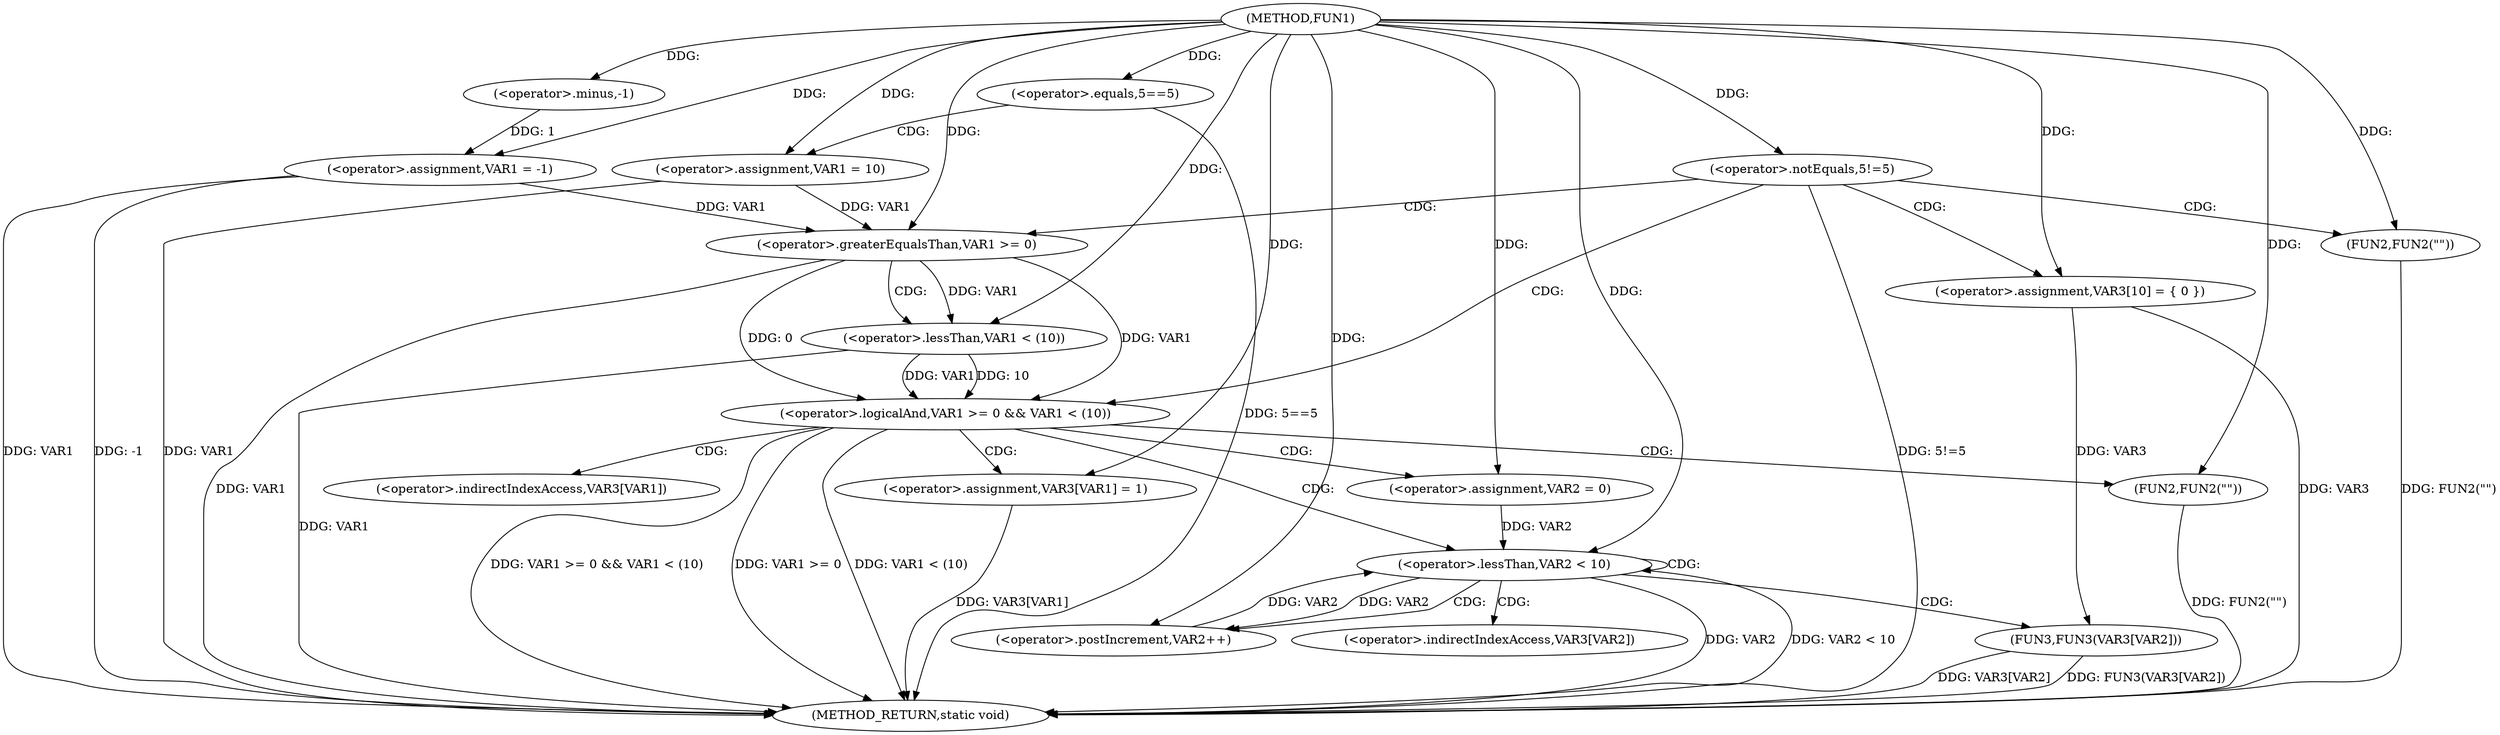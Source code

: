 digraph FUN1 {  
"1000100" [label = "(METHOD,FUN1)" ]
"1000161" [label = "(METHOD_RETURN,static void)" ]
"1000103" [label = "(<operator>.assignment,VAR1 = -1)" ]
"1000105" [label = "(<operator>.minus,-1)" ]
"1000108" [label = "(<operator>.equals,5==5)" ]
"1000112" [label = "(<operator>.assignment,VAR1 = 10)" ]
"1000116" [label = "(<operator>.notEquals,5!=5)" ]
"1000120" [label = "(FUN2,FUN2(\"\"))" ]
"1000127" [label = "(<operator>.assignment,VAR3[10] = { 0 })" ]
"1000130" [label = "(<operator>.logicalAnd,VAR1 >= 0 && VAR1 < (10))" ]
"1000131" [label = "(<operator>.greaterEqualsThan,VAR1 >= 0)" ]
"1000134" [label = "(<operator>.lessThan,VAR1 < (10))" ]
"1000138" [label = "(<operator>.assignment,VAR3[VAR1] = 1)" ]
"1000144" [label = "(<operator>.assignment,VAR2 = 0)" ]
"1000147" [label = "(<operator>.lessThan,VAR2 < 10)" ]
"1000150" [label = "(<operator>.postIncrement,VAR2++)" ]
"1000153" [label = "(FUN3,FUN3(VAR3[VAR2]))" ]
"1000159" [label = "(FUN2,FUN2(\"\"))" ]
"1000139" [label = "(<operator>.indirectIndexAccess,VAR3[VAR1])" ]
"1000154" [label = "(<operator>.indirectIndexAccess,VAR3[VAR2])" ]
  "1000159" -> "1000161"  [ label = "DDG: FUN2(\"\")"] 
  "1000130" -> "1000161"  [ label = "DDG: VAR1 >= 0 && VAR1 < (10)"] 
  "1000108" -> "1000161"  [ label = "DDG: 5==5"] 
  "1000103" -> "1000161"  [ label = "DDG: VAR1"] 
  "1000103" -> "1000161"  [ label = "DDG: -1"] 
  "1000147" -> "1000161"  [ label = "DDG: VAR2"] 
  "1000153" -> "1000161"  [ label = "DDG: VAR3[VAR2]"] 
  "1000130" -> "1000161"  [ label = "DDG: VAR1 >= 0"] 
  "1000131" -> "1000161"  [ label = "DDG: VAR1"] 
  "1000138" -> "1000161"  [ label = "DDG: VAR3[VAR1]"] 
  "1000130" -> "1000161"  [ label = "DDG: VAR1 < (10)"] 
  "1000153" -> "1000161"  [ label = "DDG: FUN3(VAR3[VAR2])"] 
  "1000134" -> "1000161"  [ label = "DDG: VAR1"] 
  "1000112" -> "1000161"  [ label = "DDG: VAR1"] 
  "1000120" -> "1000161"  [ label = "DDG: FUN2(\"\")"] 
  "1000127" -> "1000161"  [ label = "DDG: VAR3"] 
  "1000147" -> "1000161"  [ label = "DDG: VAR2 < 10"] 
  "1000116" -> "1000161"  [ label = "DDG: 5!=5"] 
  "1000105" -> "1000103"  [ label = "DDG: 1"] 
  "1000100" -> "1000103"  [ label = "DDG: "] 
  "1000100" -> "1000105"  [ label = "DDG: "] 
  "1000100" -> "1000108"  [ label = "DDG: "] 
  "1000100" -> "1000112"  [ label = "DDG: "] 
  "1000100" -> "1000116"  [ label = "DDG: "] 
  "1000100" -> "1000120"  [ label = "DDG: "] 
  "1000100" -> "1000127"  [ label = "DDG: "] 
  "1000131" -> "1000130"  [ label = "DDG: VAR1"] 
  "1000131" -> "1000130"  [ label = "DDG: 0"] 
  "1000103" -> "1000131"  [ label = "DDG: VAR1"] 
  "1000112" -> "1000131"  [ label = "DDG: VAR1"] 
  "1000100" -> "1000131"  [ label = "DDG: "] 
  "1000134" -> "1000130"  [ label = "DDG: VAR1"] 
  "1000134" -> "1000130"  [ label = "DDG: 10"] 
  "1000131" -> "1000134"  [ label = "DDG: VAR1"] 
  "1000100" -> "1000134"  [ label = "DDG: "] 
  "1000100" -> "1000138"  [ label = "DDG: "] 
  "1000100" -> "1000144"  [ label = "DDG: "] 
  "1000150" -> "1000147"  [ label = "DDG: VAR2"] 
  "1000144" -> "1000147"  [ label = "DDG: VAR2"] 
  "1000100" -> "1000147"  [ label = "DDG: "] 
  "1000147" -> "1000150"  [ label = "DDG: VAR2"] 
  "1000100" -> "1000150"  [ label = "DDG: "] 
  "1000127" -> "1000153"  [ label = "DDG: VAR3"] 
  "1000100" -> "1000159"  [ label = "DDG: "] 
  "1000108" -> "1000112"  [ label = "CDG: "] 
  "1000116" -> "1000131"  [ label = "CDG: "] 
  "1000116" -> "1000120"  [ label = "CDG: "] 
  "1000116" -> "1000127"  [ label = "CDG: "] 
  "1000116" -> "1000130"  [ label = "CDG: "] 
  "1000130" -> "1000159"  [ label = "CDG: "] 
  "1000130" -> "1000147"  [ label = "CDG: "] 
  "1000130" -> "1000139"  [ label = "CDG: "] 
  "1000130" -> "1000144"  [ label = "CDG: "] 
  "1000130" -> "1000138"  [ label = "CDG: "] 
  "1000131" -> "1000134"  [ label = "CDG: "] 
  "1000147" -> "1000153"  [ label = "CDG: "] 
  "1000147" -> "1000154"  [ label = "CDG: "] 
  "1000147" -> "1000147"  [ label = "CDG: "] 
  "1000147" -> "1000150"  [ label = "CDG: "] 
}
